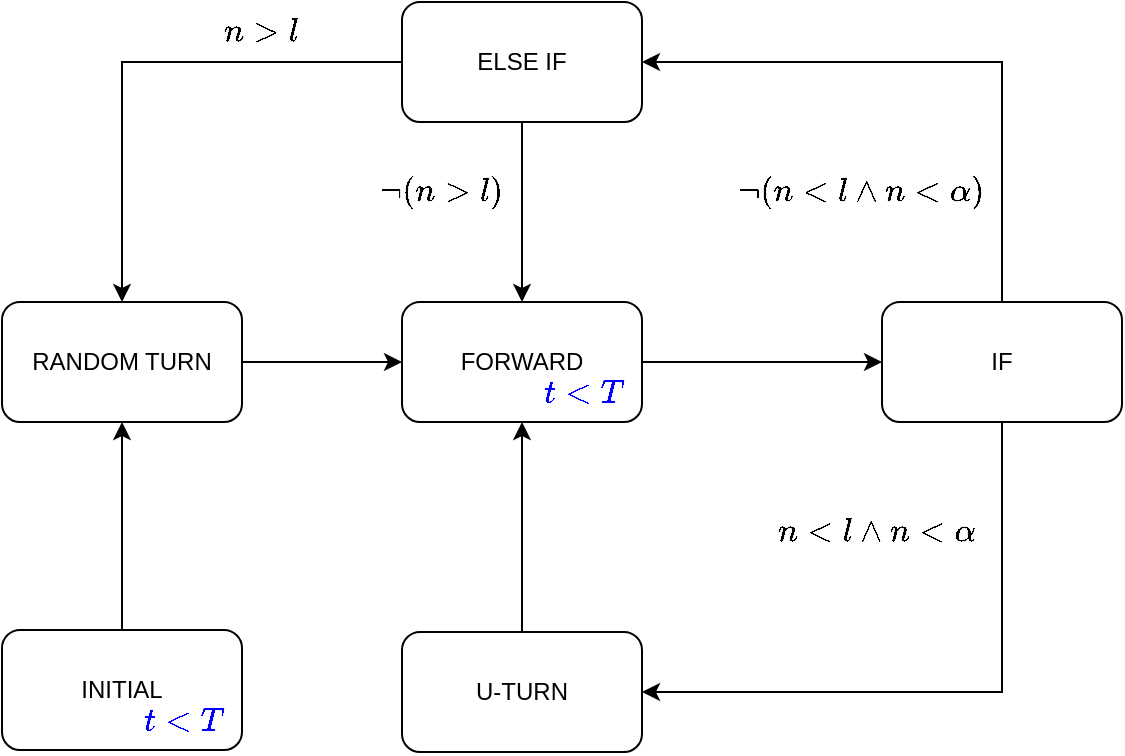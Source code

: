 <mxfile version="24.6.5" type="device">
  <diagram name="Strona-1" id="p_9NKOJqYEMBjVBSGtjx">
    <mxGraphModel dx="1590" dy="1067" grid="1" gridSize="10" guides="1" tooltips="1" connect="1" arrows="1" fold="1" page="1" pageScale="1" pageWidth="1654" pageHeight="1169" math="1" shadow="0">
      <root>
        <mxCell id="0" />
        <mxCell id="1" parent="0" />
        <mxCell id="fNrTh6jnh2dq2KH090_k-29" value="" style="group" vertex="1" connectable="0" parent="1">
          <mxGeometry x="480" y="270" width="560" height="375" as="geometry" />
        </mxCell>
        <mxCell id="fNrTh6jnh2dq2KH090_k-16" style="edgeStyle=orthogonalEdgeStyle;rounded=0;orthogonalLoop=1;jettySize=auto;html=1;exitX=0.5;exitY=0;exitDx=0;exitDy=0;entryX=0.5;entryY=1;entryDx=0;entryDy=0;" edge="1" parent="fNrTh6jnh2dq2KH090_k-29" source="fNrTh6jnh2dq2KH090_k-1" target="fNrTh6jnh2dq2KH090_k-2">
          <mxGeometry relative="1" as="geometry" />
        </mxCell>
        <mxCell id="fNrTh6jnh2dq2KH090_k-1" value="INITIAL" style="rounded=1;whiteSpace=wrap;html=1;" vertex="1" parent="fNrTh6jnh2dq2KH090_k-29">
          <mxGeometry y="314" width="120" height="60" as="geometry" />
        </mxCell>
        <mxCell id="fNrTh6jnh2dq2KH090_k-9" style="edgeStyle=orthogonalEdgeStyle;rounded=0;orthogonalLoop=1;jettySize=auto;html=1;exitX=1;exitY=0.5;exitDx=0;exitDy=0;entryX=0;entryY=0.5;entryDx=0;entryDy=0;" edge="1" parent="fNrTh6jnh2dq2KH090_k-29" source="fNrTh6jnh2dq2KH090_k-2" target="fNrTh6jnh2dq2KH090_k-4">
          <mxGeometry relative="1" as="geometry" />
        </mxCell>
        <mxCell id="fNrTh6jnh2dq2KH090_k-2" value="RANDOM TURN" style="rounded=1;whiteSpace=wrap;html=1;" vertex="1" parent="fNrTh6jnh2dq2KH090_k-29">
          <mxGeometry y="150" width="120" height="60" as="geometry" />
        </mxCell>
        <mxCell id="fNrTh6jnh2dq2KH090_k-15" style="edgeStyle=orthogonalEdgeStyle;rounded=0;orthogonalLoop=1;jettySize=auto;html=1;exitX=0.5;exitY=0;exitDx=0;exitDy=0;entryX=0.5;entryY=1;entryDx=0;entryDy=0;" edge="1" parent="fNrTh6jnh2dq2KH090_k-29" source="fNrTh6jnh2dq2KH090_k-3" target="fNrTh6jnh2dq2KH090_k-4">
          <mxGeometry relative="1" as="geometry" />
        </mxCell>
        <mxCell id="fNrTh6jnh2dq2KH090_k-3" value="U-TURN" style="rounded=1;whiteSpace=wrap;html=1;" vertex="1" parent="fNrTh6jnh2dq2KH090_k-29">
          <mxGeometry x="200" y="315" width="120" height="60" as="geometry" />
        </mxCell>
        <mxCell id="fNrTh6jnh2dq2KH090_k-10" style="edgeStyle=orthogonalEdgeStyle;rounded=0;orthogonalLoop=1;jettySize=auto;html=1;exitX=1;exitY=0.5;exitDx=0;exitDy=0;" edge="1" parent="fNrTh6jnh2dq2KH090_k-29" source="fNrTh6jnh2dq2KH090_k-4" target="fNrTh6jnh2dq2KH090_k-5">
          <mxGeometry relative="1" as="geometry" />
        </mxCell>
        <mxCell id="fNrTh6jnh2dq2KH090_k-4" value="FORWARD" style="rounded=1;whiteSpace=wrap;html=1;" vertex="1" parent="fNrTh6jnh2dq2KH090_k-29">
          <mxGeometry x="200" y="150" width="120" height="60" as="geometry" />
        </mxCell>
        <mxCell id="fNrTh6jnh2dq2KH090_k-11" style="edgeStyle=orthogonalEdgeStyle;rounded=0;orthogonalLoop=1;jettySize=auto;html=1;exitX=0.5;exitY=0;exitDx=0;exitDy=0;entryX=1;entryY=0.5;entryDx=0;entryDy=0;" edge="1" parent="fNrTh6jnh2dq2KH090_k-29" source="fNrTh6jnh2dq2KH090_k-5" target="fNrTh6jnh2dq2KH090_k-6">
          <mxGeometry relative="1" as="geometry" />
        </mxCell>
        <mxCell id="fNrTh6jnh2dq2KH090_k-14" style="edgeStyle=orthogonalEdgeStyle;rounded=0;orthogonalLoop=1;jettySize=auto;html=1;exitX=0.5;exitY=1;exitDx=0;exitDy=0;entryX=1;entryY=0.5;entryDx=0;entryDy=0;" edge="1" parent="fNrTh6jnh2dq2KH090_k-29" source="fNrTh6jnh2dq2KH090_k-5" target="fNrTh6jnh2dq2KH090_k-3">
          <mxGeometry relative="1" as="geometry" />
        </mxCell>
        <mxCell id="fNrTh6jnh2dq2KH090_k-5" value="IF" style="rounded=1;whiteSpace=wrap;html=1;" vertex="1" parent="fNrTh6jnh2dq2KH090_k-29">
          <mxGeometry x="440" y="150" width="120" height="60" as="geometry" />
        </mxCell>
        <mxCell id="fNrTh6jnh2dq2KH090_k-12" style="edgeStyle=orthogonalEdgeStyle;rounded=0;orthogonalLoop=1;jettySize=auto;html=1;exitX=0.5;exitY=1;exitDx=0;exitDy=0;entryX=0.5;entryY=0;entryDx=0;entryDy=0;" edge="1" parent="fNrTh6jnh2dq2KH090_k-29" source="fNrTh6jnh2dq2KH090_k-6" target="fNrTh6jnh2dq2KH090_k-4">
          <mxGeometry relative="1" as="geometry" />
        </mxCell>
        <mxCell id="fNrTh6jnh2dq2KH090_k-13" style="edgeStyle=orthogonalEdgeStyle;rounded=0;orthogonalLoop=1;jettySize=auto;html=1;exitX=0;exitY=0.5;exitDx=0;exitDy=0;entryX=0.5;entryY=0;entryDx=0;entryDy=0;" edge="1" parent="fNrTh6jnh2dq2KH090_k-29" source="fNrTh6jnh2dq2KH090_k-6" target="fNrTh6jnh2dq2KH090_k-2">
          <mxGeometry relative="1" as="geometry" />
        </mxCell>
        <mxCell id="fNrTh6jnh2dq2KH090_k-6" value="ELSE IF" style="rounded=1;whiteSpace=wrap;html=1;" vertex="1" parent="fNrTh6jnh2dq2KH090_k-29">
          <mxGeometry x="200" width="120" height="60" as="geometry" />
        </mxCell>
        <mxCell id="fNrTh6jnh2dq2KH090_k-17" value="&lt;font style=&quot;font-size: 14px;&quot;&gt;$$ n &amp;lt; l \land n &amp;lt; \alpha $$&lt;/font&gt;" style="text;html=1;align=center;verticalAlign=middle;whiteSpace=wrap;rounded=0;" vertex="1" parent="fNrTh6jnh2dq2KH090_k-29">
          <mxGeometry x="347" y="250" width="180" height="30" as="geometry" />
        </mxCell>
        <mxCell id="fNrTh6jnh2dq2KH090_k-18" value="&lt;span style=&quot;font-size: 14px;&quot;&gt;$$\neg ( n &amp;lt; l \land n &amp;lt; \alpha )$$&lt;/span&gt;" style="text;html=1;align=center;verticalAlign=middle;whiteSpace=wrap;rounded=0;" vertex="1" parent="fNrTh6jnh2dq2KH090_k-29">
          <mxGeometry x="370" y="80" width="120" height="30" as="geometry" />
        </mxCell>
        <mxCell id="fNrTh6jnh2dq2KH090_k-20" value="&lt;font style=&quot;font-size: 14px;&quot;&gt;$$ n &amp;gt; l $$&lt;/font&gt;" style="text;html=1;align=center;verticalAlign=middle;whiteSpace=wrap;rounded=0;" vertex="1" parent="fNrTh6jnh2dq2KH090_k-29">
          <mxGeometry x="40" width="180" height="30" as="geometry" />
        </mxCell>
        <mxCell id="fNrTh6jnh2dq2KH090_k-23" value="&lt;font style=&quot;font-size: 14px;&quot;&gt;$$\neg( n &amp;gt; l )$$&lt;/font&gt;" style="text;html=1;align=center;verticalAlign=middle;whiteSpace=wrap;rounded=0;" vertex="1" parent="fNrTh6jnh2dq2KH090_k-29">
          <mxGeometry x="130" y="80" width="180" height="30" as="geometry" />
        </mxCell>
        <mxCell id="fNrTh6jnh2dq2KH090_k-24" value="&lt;font style=&quot;font-size: 14px;&quot;&gt;$$ t &amp;lt; T&amp;nbsp; $$&lt;/font&gt;" style="text;html=1;align=center;verticalAlign=middle;whiteSpace=wrap;rounded=0;fontColor=#0000FF;" vertex="1" parent="fNrTh6jnh2dq2KH090_k-29">
          <mxGeometry x="263" y="180" width="57" height="30" as="geometry" />
        </mxCell>
        <mxCell id="fNrTh6jnh2dq2KH090_k-27" value="&lt;font style=&quot;font-size: 14px;&quot;&gt;$$ t &amp;lt; T&amp;nbsp; $$&lt;/font&gt;" style="text;html=1;align=center;verticalAlign=middle;whiteSpace=wrap;rounded=0;fontColor=#0000FF;" vertex="1" parent="fNrTh6jnh2dq2KH090_k-29">
          <mxGeometry x="63" y="344" width="57" height="30" as="geometry" />
        </mxCell>
      </root>
    </mxGraphModel>
  </diagram>
</mxfile>
